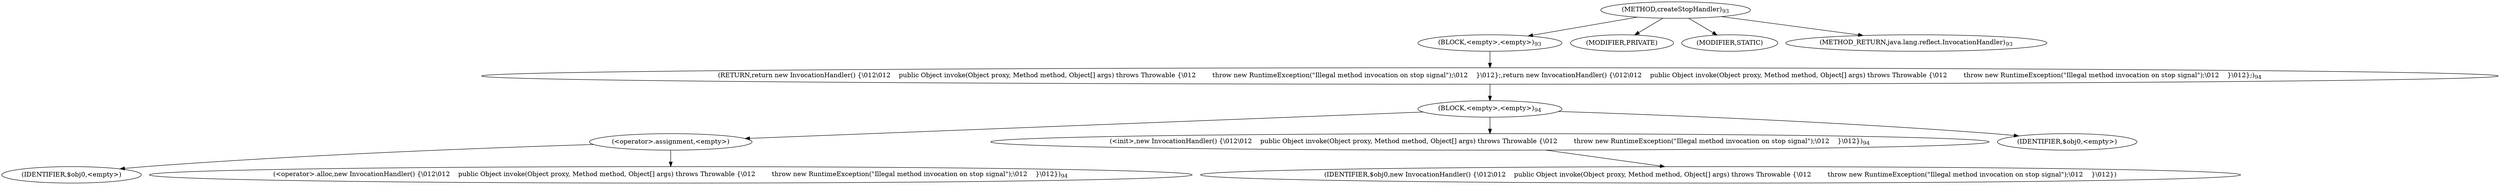 digraph "createStopHandler" {  
"186" [label = <(METHOD,createStopHandler)<SUB>93</SUB>> ]
"187" [label = <(BLOCK,&lt;empty&gt;,&lt;empty&gt;)<SUB>93</SUB>> ]
"188" [label = <(RETURN,return new InvocationHandler() {\012\012    public Object invoke(Object proxy, Method method, Object[] args) throws Throwable {\012        throw new RuntimeException(&quot;Illegal method invocation on stop signal&quot;);\012    }\012};,return new InvocationHandler() {\012\012    public Object invoke(Object proxy, Method method, Object[] args) throws Throwable {\012        throw new RuntimeException(&quot;Illegal method invocation on stop signal&quot;);\012    }\012};)<SUB>94</SUB>> ]
"189" [label = <(BLOCK,&lt;empty&gt;,&lt;empty&gt;)<SUB>94</SUB>> ]
"190" [label = <(&lt;operator&gt;.assignment,&lt;empty&gt;)> ]
"191" [label = <(IDENTIFIER,$obj0,&lt;empty&gt;)> ]
"192" [label = <(&lt;operator&gt;.alloc,new InvocationHandler() {\012\012    public Object invoke(Object proxy, Method method, Object[] args) throws Throwable {\012        throw new RuntimeException(&quot;Illegal method invocation on stop signal&quot;);\012    }\012})<SUB>94</SUB>> ]
"193" [label = <(&lt;init&gt;,new InvocationHandler() {\012\012    public Object invoke(Object proxy, Method method, Object[] args) throws Throwable {\012        throw new RuntimeException(&quot;Illegal method invocation on stop signal&quot;);\012    }\012})<SUB>94</SUB>> ]
"194" [label = <(IDENTIFIER,$obj0,new InvocationHandler() {\012\012    public Object invoke(Object proxy, Method method, Object[] args) throws Throwable {\012        throw new RuntimeException(&quot;Illegal method invocation on stop signal&quot;);\012    }\012})> ]
"195" [label = <(IDENTIFIER,$obj0,&lt;empty&gt;)> ]
"196" [label = <(MODIFIER,PRIVATE)> ]
"197" [label = <(MODIFIER,STATIC)> ]
"198" [label = <(METHOD_RETURN,java.lang.reflect.InvocationHandler)<SUB>93</SUB>> ]
  "186" -> "187" 
  "186" -> "196" 
  "186" -> "197" 
  "186" -> "198" 
  "187" -> "188" 
  "188" -> "189" 
  "189" -> "190" 
  "189" -> "193" 
  "189" -> "195" 
  "190" -> "191" 
  "190" -> "192" 
  "193" -> "194" 
}
